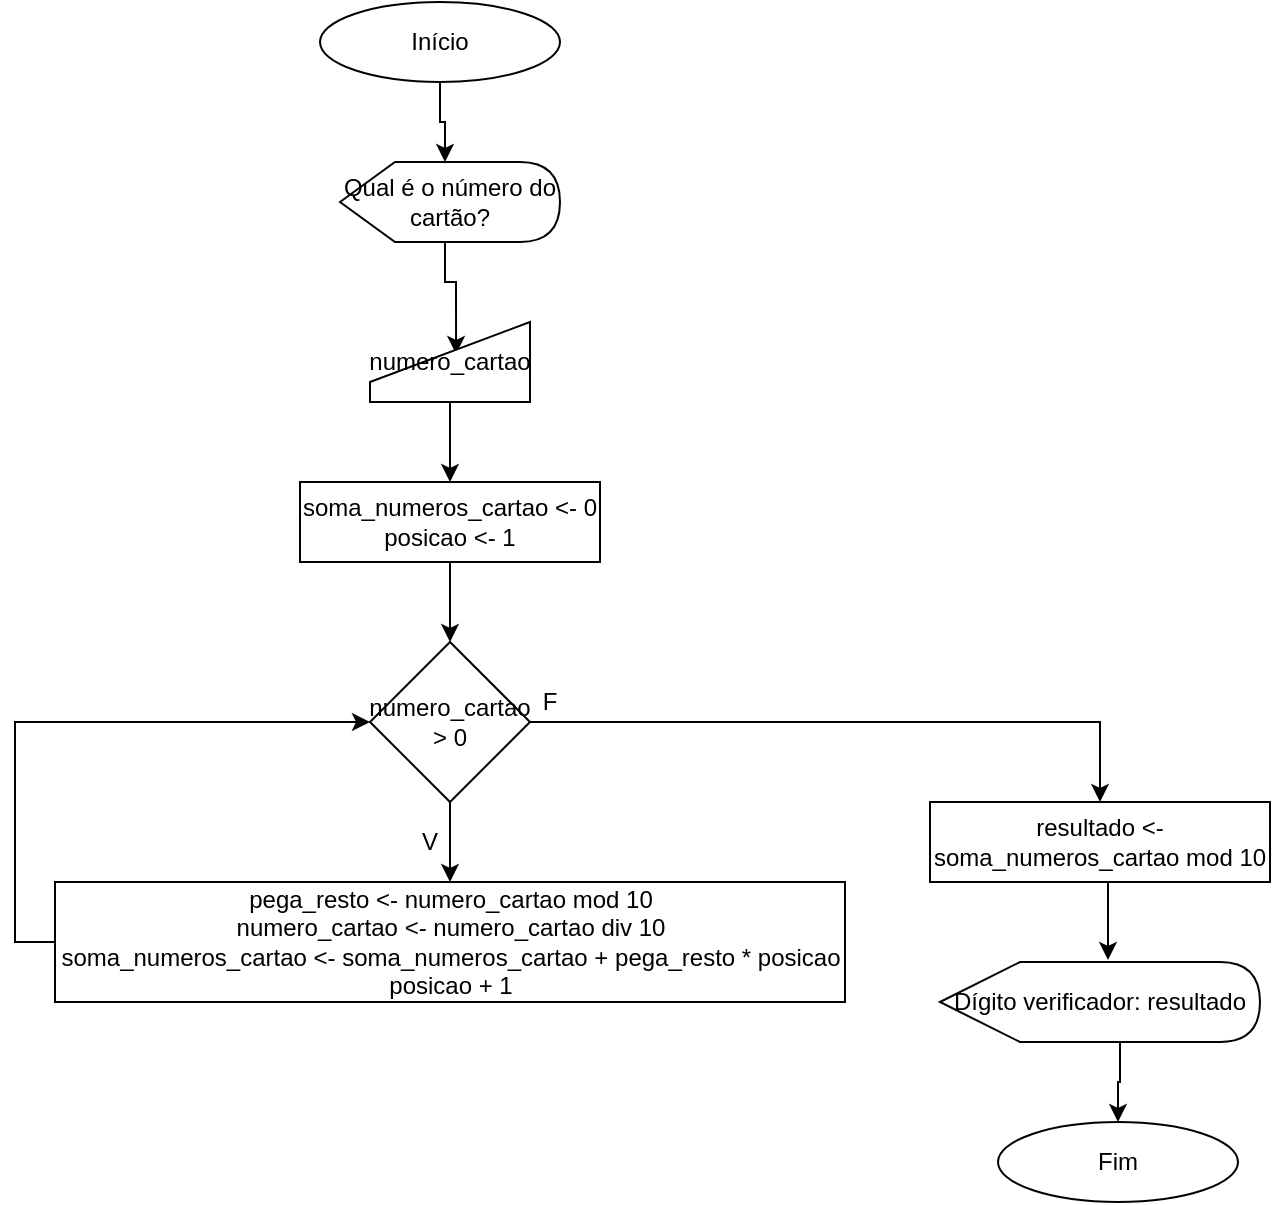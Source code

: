 <mxfile version="14.6.5" type="device"><diagram id="Y5WXKstJo5Wu_lIsVNIk" name="Page-1"><mxGraphModel dx="1935" dy="380" grid="1" gridSize="10" guides="1" tooltips="1" connect="1" arrows="1" fold="1" page="1" pageScale="1" pageWidth="827" pageHeight="1169" math="0" shadow="0"><root><mxCell id="0"/><mxCell id="1" parent="0"/><mxCell id="j0UNUP0FPxm6FEkCbfm9-6" style="edgeStyle=orthogonalEdgeStyle;rounded=0;orthogonalLoop=1;jettySize=auto;html=1;exitX=0.5;exitY=1;exitDx=0;exitDy=0;entryX=0;entryY=0;entryDx=52.5;entryDy=0;entryPerimeter=0;" parent="1" source="j0UNUP0FPxm6FEkCbfm9-1" target="j0UNUP0FPxm6FEkCbfm9-3" edge="1"><mxGeometry relative="1" as="geometry"/></mxCell><mxCell id="j0UNUP0FPxm6FEkCbfm9-1" value="Início" style="ellipse;whiteSpace=wrap;html=1;" parent="1" vertex="1"><mxGeometry x="75" y="40" width="120" height="40" as="geometry"/></mxCell><mxCell id="j0UNUP0FPxm6FEkCbfm9-2" value="Fim" style="ellipse;whiteSpace=wrap;html=1;" parent="1" vertex="1"><mxGeometry x="414" y="600" width="120" height="40" as="geometry"/></mxCell><mxCell id="j0UNUP0FPxm6FEkCbfm9-7" style="edgeStyle=orthogonalEdgeStyle;rounded=0;orthogonalLoop=1;jettySize=auto;html=1;exitX=0;exitY=0;exitDx=52.5;exitDy=40;exitPerimeter=0;entryX=0.538;entryY=0.4;entryDx=0;entryDy=0;entryPerimeter=0;" parent="1" source="j0UNUP0FPxm6FEkCbfm9-3" target="j0UNUP0FPxm6FEkCbfm9-4" edge="1"><mxGeometry relative="1" as="geometry"/></mxCell><mxCell id="j0UNUP0FPxm6FEkCbfm9-3" value="Qual é o número do cartão?" style="shape=display;whiteSpace=wrap;html=1;" parent="1" vertex="1"><mxGeometry x="85" y="120" width="110" height="40" as="geometry"/></mxCell><mxCell id="j0UNUP0FPxm6FEkCbfm9-8" style="edgeStyle=orthogonalEdgeStyle;rounded=0;orthogonalLoop=1;jettySize=auto;html=1;exitX=0.5;exitY=1;exitDx=0;exitDy=0;entryX=0.5;entryY=0;entryDx=0;entryDy=0;" parent="1" source="j0UNUP0FPxm6FEkCbfm9-4" target="j0UNUP0FPxm6FEkCbfm9-5" edge="1"><mxGeometry relative="1" as="geometry"/></mxCell><mxCell id="j0UNUP0FPxm6FEkCbfm9-4" value="numero_cartao" style="shape=manualInput;whiteSpace=wrap;html=1;" parent="1" vertex="1"><mxGeometry x="100" y="200" width="80" height="40" as="geometry"/></mxCell><mxCell id="j0UNUP0FPxm6FEkCbfm9-10" style="edgeStyle=orthogonalEdgeStyle;rounded=0;orthogonalLoop=1;jettySize=auto;html=1;exitX=0.5;exitY=1;exitDx=0;exitDy=0;entryX=0.5;entryY=0;entryDx=0;entryDy=0;" parent="1" source="j0UNUP0FPxm6FEkCbfm9-5" target="j0UNUP0FPxm6FEkCbfm9-9" edge="1"><mxGeometry relative="1" as="geometry"/></mxCell><mxCell id="j0UNUP0FPxm6FEkCbfm9-5" value="soma_numeros_cartao &amp;lt;- 0&lt;br&gt;posicao &amp;lt;- 1" style="rounded=0;whiteSpace=wrap;html=1;" parent="1" vertex="1"><mxGeometry x="65" y="280" width="150" height="40" as="geometry"/></mxCell><mxCell id="j0UNUP0FPxm6FEkCbfm9-14" style="edgeStyle=orthogonalEdgeStyle;rounded=0;orthogonalLoop=1;jettySize=auto;html=1;exitX=0.5;exitY=1;exitDx=0;exitDy=0;entryX=0.5;entryY=0;entryDx=0;entryDy=0;" parent="1" source="j0UNUP0FPxm6FEkCbfm9-9" target="j0UNUP0FPxm6FEkCbfm9-13" edge="1"><mxGeometry relative="1" as="geometry"/></mxCell><mxCell id="j0UNUP0FPxm6FEkCbfm9-19" style="edgeStyle=orthogonalEdgeStyle;rounded=0;orthogonalLoop=1;jettySize=auto;html=1;exitX=1;exitY=0.5;exitDx=0;exitDy=0;entryX=0.5;entryY=0;entryDx=0;entryDy=0;" parent="1" source="j0UNUP0FPxm6FEkCbfm9-9" target="j0UNUP0FPxm6FEkCbfm9-18" edge="1"><mxGeometry relative="1" as="geometry"/></mxCell><mxCell id="j0UNUP0FPxm6FEkCbfm9-9" value="numero_cartao &amp;gt; 0" style="rhombus;whiteSpace=wrap;html=1;" parent="1" vertex="1"><mxGeometry x="100" y="360" width="80" height="80" as="geometry"/></mxCell><mxCell id="j0UNUP0FPxm6FEkCbfm9-11" value="V" style="text;html=1;strokeColor=none;fillColor=none;align=center;verticalAlign=middle;whiteSpace=wrap;rounded=0;" parent="1" vertex="1"><mxGeometry x="110" y="450" width="40" height="20" as="geometry"/></mxCell><mxCell id="j0UNUP0FPxm6FEkCbfm9-12" value="F" style="text;html=1;strokeColor=none;fillColor=none;align=center;verticalAlign=middle;whiteSpace=wrap;rounded=0;" parent="1" vertex="1"><mxGeometry x="170" y="380" width="40" height="20" as="geometry"/></mxCell><mxCell id="j0UNUP0FPxm6FEkCbfm9-15" style="edgeStyle=orthogonalEdgeStyle;rounded=0;orthogonalLoop=1;jettySize=auto;html=1;exitX=0;exitY=0.5;exitDx=0;exitDy=0;entryX=0;entryY=0.5;entryDx=0;entryDy=0;" parent="1" source="j0UNUP0FPxm6FEkCbfm9-13" target="j0UNUP0FPxm6FEkCbfm9-9" edge="1"><mxGeometry relative="1" as="geometry"/></mxCell><mxCell id="j0UNUP0FPxm6FEkCbfm9-13" value="pega_resto &amp;lt;- numero_cartao mod 10&lt;br&gt;numero_cartao &amp;lt;- numero_cartao div 10&lt;br&gt;soma_numeros_cartao &amp;lt;- soma_numeros_cartao + pega_resto * posicao&lt;br&gt;posicao + 1" style="rounded=0;whiteSpace=wrap;html=1;" parent="1" vertex="1"><mxGeometry x="-57.5" y="480" width="395" height="60" as="geometry"/></mxCell><mxCell id="j0UNUP0FPxm6FEkCbfm9-24" style="edgeStyle=orthogonalEdgeStyle;rounded=0;orthogonalLoop=1;jettySize=auto;html=1;exitX=0;exitY=0;exitDx=90;exitDy=40;exitPerimeter=0;entryX=0.5;entryY=0;entryDx=0;entryDy=0;" parent="1" source="j0UNUP0FPxm6FEkCbfm9-16" target="j0UNUP0FPxm6FEkCbfm9-2" edge="1"><mxGeometry relative="1" as="geometry"/></mxCell><mxCell id="j0UNUP0FPxm6FEkCbfm9-16" value="Dígito verificador: resultado" style="shape=display;whiteSpace=wrap;html=1;" parent="1" vertex="1"><mxGeometry x="385" y="520" width="160" height="40" as="geometry"/></mxCell><mxCell id="j0UNUP0FPxm6FEkCbfm9-23" style="edgeStyle=orthogonalEdgeStyle;rounded=0;orthogonalLoop=1;jettySize=auto;html=1;exitX=0.5;exitY=1;exitDx=0;exitDy=0;entryX=0.525;entryY=-0.025;entryDx=0;entryDy=0;entryPerimeter=0;" parent="1" source="j0UNUP0FPxm6FEkCbfm9-18" target="j0UNUP0FPxm6FEkCbfm9-16" edge="1"><mxGeometry relative="1" as="geometry"/></mxCell><mxCell id="j0UNUP0FPxm6FEkCbfm9-18" value="resultado &amp;lt;- soma_numeros_cartao mod 10" style="rounded=0;whiteSpace=wrap;html=1;" parent="1" vertex="1"><mxGeometry x="380" y="440" width="170" height="40" as="geometry"/></mxCell></root></mxGraphModel></diagram></mxfile>